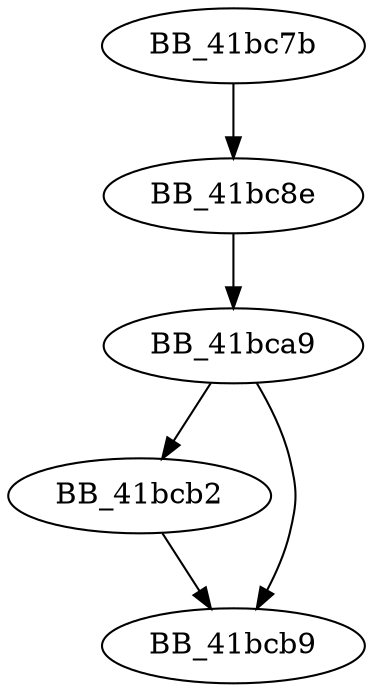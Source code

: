DiGraph ___crtGetStringTypeA{
BB_41bc7b->BB_41bc8e
BB_41bc8e->BB_41bca9
BB_41bca9->BB_41bcb2
BB_41bca9->BB_41bcb9
BB_41bcb2->BB_41bcb9
}
